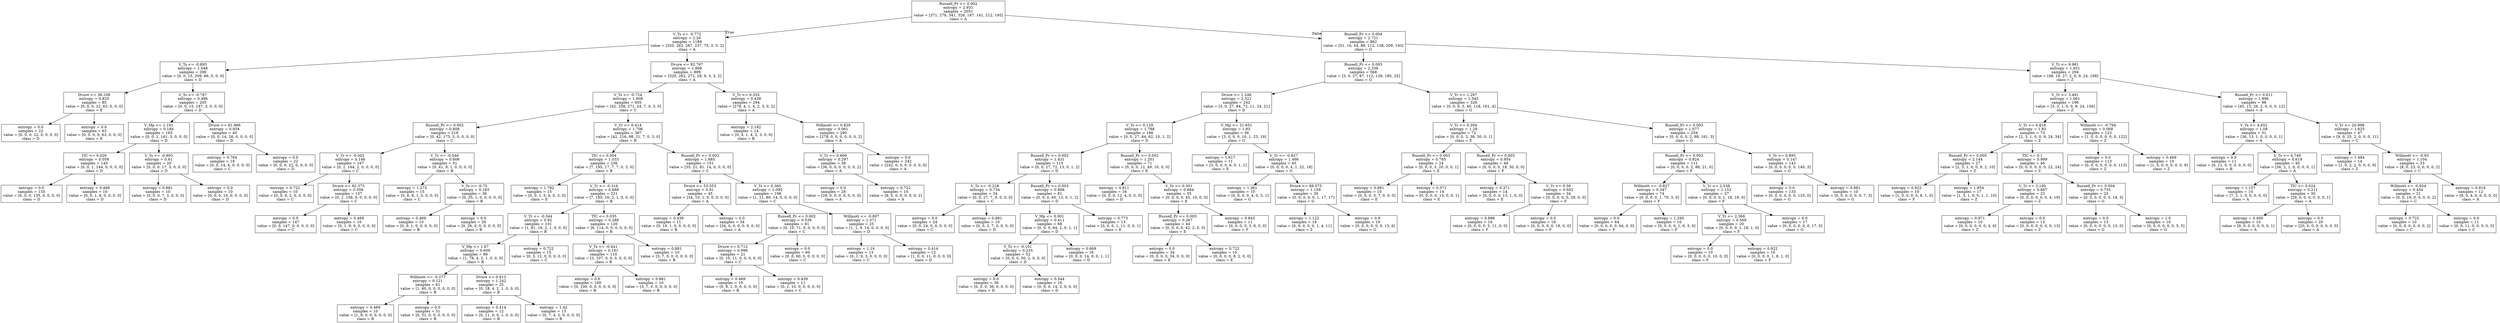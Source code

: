 digraph Tree {
node [shape=box] ;
0 [label="Russell_Pr <= 0.002\nentropy = 2.931\nsamples = 2051\nvalue = [371, 278, 341, 326, 187, 141, 212, 195]\nclass = A"] ;
1 [label="V_Ts <= -0.772\nentropy = 2.26\nsamples = 1189\nvalue = [320, 262, 287, 237, 75, 3, 3, 2]\nclass = A"] ;
0 -> 1 [labeldistance=2.5, labelangle=45, headlabel="True"] ;
2 [label="V_Ts <= -0.893\nentropy = 1.048\nsamples = 290\nvalue = [0, 0, 15, 209, 66, 0, 0, 0]\nclass = D"] ;
1 -> 2 ;
3 [label="Dvure <= 38.108\nentropy = 0.825\nsamples = 85\nvalue = [0, 0, 0, 22, 63, 0, 0, 0]\nclass = E"] ;
2 -> 3 ;
4 [label="entropy = 0.0\nsamples = 22\nvalue = [0, 0, 0, 22, 0, 0, 0, 0]\nclass = D"] ;
3 -> 4 ;
5 [label="entropy = 0.0\nsamples = 63\nvalue = [0, 0, 0, 0, 63, 0, 0, 0]\nclass = E"] ;
3 -> 5 ;
6 [label="V_Ts <= -0.787\nentropy = 0.486\nsamples = 205\nvalue = [0, 0, 15, 187, 3, 0, 0, 0]\nclass = D"] ;
2 -> 6 ;
7 [label="V_Mp <= 1.191\nentropy = 0.184\nsamples = 165\nvalue = [0, 0, 1, 161, 3, 0, 0, 0]\nclass = D"] ;
6 -> 7 ;
8 [label="TIC <= 0.026\nentropy = 0.059\nsamples = 145\nvalue = [0, 0, 1, 144, 0, 0, 0, 0]\nclass = D"] ;
7 -> 8 ;
9 [label="entropy = 0.0\nsamples = 135\nvalue = [0, 0, 0, 135, 0, 0, 0, 0]\nclass = D"] ;
8 -> 9 ;
10 [label="entropy = 0.469\nsamples = 10\nvalue = [0, 0, 1, 9, 0, 0, 0, 0]\nclass = D"] ;
8 -> 10 ;
11 [label="V_Ts <= -0.805\nentropy = 0.61\nsamples = 20\nvalue = [0, 0, 0, 17, 3, 0, 0, 0]\nclass = D"] ;
7 -> 11 ;
12 [label="entropy = 0.881\nsamples = 10\nvalue = [0, 0, 0, 7, 3, 0, 0, 0]\nclass = D"] ;
11 -> 12 ;
13 [label="entropy = 0.0\nsamples = 10\nvalue = [0, 0, 0, 10, 0, 0, 0, 0]\nclass = D"] ;
11 -> 13 ;
14 [label="Dvure <= 91.966\nentropy = 0.934\nsamples = 40\nvalue = [0, 0, 14, 26, 0, 0, 0, 0]\nclass = D"] ;
6 -> 14 ;
15 [label="entropy = 0.764\nsamples = 18\nvalue = [0, 0, 14, 4, 0, 0, 0, 0]\nclass = C"] ;
14 -> 15 ;
16 [label="entropy = 0.0\nsamples = 22\nvalue = [0, 0, 0, 22, 0, 0, 0, 0]\nclass = D"] ;
14 -> 16 ;
17 [label="Dvure <= 92.767\nentropy = 1.868\nsamples = 899\nvalue = [320, 262, 272, 28, 9, 3, 3, 2]\nclass = A"] ;
1 -> 17 ;
18 [label="V_Ts <= -0.724\nentropy = 1.608\nsamples = 605\nvalue = [42, 258, 271, 24, 7, 0, 3, 0]\nclass = C"] ;
17 -> 18 ;
19 [label="Russell_Pr <= 0.002\nentropy = 0.808\nsamples = 218\nvalue = [0, 42, 173, 3, 0, 0, 0, 0]\nclass = C"] ;
18 -> 19 ;
20 [label="V_Tr <= -0.502\nentropy = 0.146\nsamples = 167\nvalue = [0, 1, 164, 2, 0, 0, 0, 0]\nclass = C"] ;
19 -> 20 ;
21 [label="entropy = 0.722\nsamples = 10\nvalue = [0, 0, 8, 2, 0, 0, 0, 0]\nclass = C"] ;
20 -> 21 ;
22 [label="Dvure <= 92.373\nentropy = 0.056\nsamples = 157\nvalue = [0, 1, 156, 0, 0, 0, 0, 0]\nclass = C"] ;
20 -> 22 ;
23 [label="entropy = 0.0\nsamples = 147\nvalue = [0, 0, 147, 0, 0, 0, 0, 0]\nclass = C"] ;
22 -> 23 ;
24 [label="entropy = 0.469\nsamples = 10\nvalue = [0, 1, 9, 0, 0, 0, 0, 0]\nclass = C"] ;
22 -> 24 ;
25 [label="V_Tr <= -0.546\nentropy = 0.806\nsamples = 51\nvalue = [0, 41, 9, 1, 0, 0, 0, 0]\nclass = B"] ;
19 -> 25 ;
26 [label="entropy = 1.273\nsamples = 15\nvalue = [0, 6, 8, 1, 0, 0, 0, 0]\nclass = C"] ;
25 -> 26 ;
27 [label="V_Ts <= -0.75\nentropy = 0.183\nsamples = 36\nvalue = [0, 35, 1, 0, 0, 0, 0, 0]\nclass = B"] ;
25 -> 27 ;
28 [label="entropy = 0.469\nsamples = 10\nvalue = [0, 9, 1, 0, 0, 0, 0, 0]\nclass = B"] ;
27 -> 28 ;
29 [label="entropy = 0.0\nsamples = 26\nvalue = [0, 26, 0, 0, 0, 0, 0, 0]\nclass = B"] ;
27 -> 29 ;
30 [label="V_Tr <= 0.414\nentropy = 1.706\nsamples = 387\nvalue = [42, 216, 98, 21, 7, 0, 3, 0]\nclass = B"] ;
18 -> 30 ;
31 [label="TIC <= 0.004\nentropy = 1.033\nsamples = 236\nvalue = [7, 195, 17, 7, 7, 0, 3, 0]\nclass = B"] ;
30 -> 31 ;
32 [label="entropy = 1.782\nsamples = 15\nvalue = [0, 0, 1, 5, 6, 0, 3, 0]\nclass = E"] ;
31 -> 32 ;
33 [label="V_Tr <= -0.316\nentropy = 0.688\nsamples = 221\nvalue = [7, 195, 16, 2, 1, 0, 0, 0]\nclass = B"] ;
31 -> 33 ;
34 [label="V_Tr <= -0.344\nentropy = 0.92\nsamples = 101\nvalue = [1, 81, 16, 2, 1, 0, 0, 0]\nclass = B"] ;
33 -> 34 ;
35 [label="V_Mp <= 1.67\nentropy = 0.609\nsamples = 86\nvalue = [1, 78, 4, 2, 1, 0, 0, 0]\nclass = B"] ;
34 -> 35 ;
36 [label="Willmott <= -0.277\nentropy = 0.121\nsamples = 61\nvalue = [1, 60, 0, 0, 0, 0, 0, 0]\nclass = B"] ;
35 -> 36 ;
37 [label="entropy = 0.469\nsamples = 10\nvalue = [1, 9, 0, 0, 0, 0, 0, 0]\nclass = B"] ;
36 -> 37 ;
38 [label="entropy = 0.0\nsamples = 51\nvalue = [0, 51, 0, 0, 0, 0, 0, 0]\nclass = B"] ;
36 -> 38 ;
39 [label="Dvure <= 0.613\nentropy = 1.242\nsamples = 25\nvalue = [0, 18, 4, 2, 1, 0, 0, 0]\nclass = B"] ;
35 -> 39 ;
40 [label="entropy = 0.414\nsamples = 12\nvalue = [0, 11, 0, 0, 1, 0, 0, 0]\nclass = B"] ;
39 -> 40 ;
41 [label="entropy = 1.42\nsamples = 13\nvalue = [0, 7, 4, 2, 0, 0, 0, 0]\nclass = B"] ;
39 -> 41 ;
42 [label="entropy = 0.722\nsamples = 15\nvalue = [0, 3, 12, 0, 0, 0, 0, 0]\nclass = C"] ;
34 -> 42 ;
43 [label="TIC <= 0.035\nentropy = 0.286\nsamples = 120\nvalue = [6, 114, 0, 0, 0, 0, 0, 0]\nclass = B"] ;
33 -> 43 ;
44 [label="V_Ts <= -0.441\nentropy = 0.181\nsamples = 110\nvalue = [3, 107, 0, 0, 0, 0, 0, 0]\nclass = B"] ;
43 -> 44 ;
45 [label="entropy = 0.0\nsamples = 100\nvalue = [0, 100, 0, 0, 0, 0, 0, 0]\nclass = B"] ;
44 -> 45 ;
46 [label="entropy = 0.881\nsamples = 10\nvalue = [3, 7, 0, 0, 0, 0, 0, 0]\nclass = B"] ;
44 -> 46 ;
47 [label="entropy = 0.881\nsamples = 10\nvalue = [3, 7, 0, 0, 0, 0, 0, 0]\nclass = B"] ;
43 -> 47 ;
48 [label="Russell_Pr <= 0.002\nentropy = 1.685\nsamples = 151\nvalue = [35, 21, 81, 14, 0, 0, 0, 0]\nclass = C"] ;
30 -> 48 ;
49 [label="Dvure <= 53.353\nentropy = 0.91\nsamples = 45\nvalue = [34, 10, 1, 0, 0, 0, 0, 0]\nclass = A"] ;
48 -> 49 ;
50 [label="entropy = 0.439\nsamples = 11\nvalue = [0, 10, 1, 0, 0, 0, 0, 0]\nclass = B"] ;
49 -> 50 ;
51 [label="entropy = 0.0\nsamples = 34\nvalue = [34, 0, 0, 0, 0, 0, 0, 0]\nclass = A"] ;
49 -> 51 ;
52 [label="V_Ts <= 0.365\nentropy = 1.095\nsamples = 106\nvalue = [1, 11, 80, 14, 0, 0, 0, 0]\nclass = C"] ;
48 -> 52 ;
53 [label="Russell_Pr <= 0.002\nentropy = 0.539\nsamples = 81\nvalue = [0, 10, 71, 0, 0, 0, 0, 0]\nclass = C"] ;
52 -> 53 ;
54 [label="Dvure <= 0.712\nentropy = 0.998\nsamples = 21\nvalue = [0, 10, 11, 0, 0, 0, 0, 0]\nclass = C"] ;
53 -> 54 ;
55 [label="entropy = 0.469\nsamples = 10\nvalue = [0, 9, 1, 0, 0, 0, 0, 0]\nclass = B"] ;
54 -> 55 ;
56 [label="entropy = 0.439\nsamples = 11\nvalue = [0, 1, 10, 0, 0, 0, 0, 0]\nclass = C"] ;
54 -> 56 ;
57 [label="entropy = 0.0\nsamples = 60\nvalue = [0, 0, 60, 0, 0, 0, 0, 0]\nclass = C"] ;
53 -> 57 ;
58 [label="Willmott <= -0.807\nentropy = 1.371\nsamples = 25\nvalue = [1, 1, 9, 14, 0, 0, 0, 0]\nclass = D"] ;
52 -> 58 ;
59 [label="entropy = 1.14\nsamples = 13\nvalue = [0, 1, 9, 3, 0, 0, 0, 0]\nclass = C"] ;
58 -> 59 ;
60 [label="entropy = 0.414\nsamples = 12\nvalue = [1, 0, 0, 11, 0, 0, 0, 0]\nclass = D"] ;
58 -> 60 ;
61 [label="V_Tr <= 0.335\nentropy = 0.438\nsamples = 294\nvalue = [278, 4, 1, 4, 2, 3, 0, 2]\nclass = A"] ;
17 -> 61 ;
62 [label="entropy = 2.182\nsamples = 14\nvalue = [0, 4, 1, 4, 2, 3, 0, 0]\nclass = B"] ;
61 -> 62 ;
63 [label="Willmott <= 0.829\nentropy = 0.061\nsamples = 280\nvalue = [278, 0, 0, 0, 0, 0, 0, 2]\nclass = A"] ;
61 -> 63 ;
64 [label="V_Tr <= 0.669\nentropy = 0.297\nsamples = 38\nvalue = [36, 0, 0, 0, 0, 0, 0, 2]\nclass = A"] ;
63 -> 64 ;
65 [label="entropy = 0.0\nsamples = 28\nvalue = [28, 0, 0, 0, 0, 0, 0, 0]\nclass = A"] ;
64 -> 65 ;
66 [label="entropy = 0.722\nsamples = 10\nvalue = [8, 0, 0, 0, 0, 0, 0, 2]\nclass = A"] ;
64 -> 66 ;
67 [label="entropy = 0.0\nsamples = 242\nvalue = [242, 0, 0, 0, 0, 0, 0, 0]\nclass = A"] ;
63 -> 67 ;
68 [label="Russell_Pr <= 0.004\nentropy = 2.721\nsamples = 862\nvalue = [51, 16, 54, 89, 112, 138, 209, 193]\nclass = G"] ;
0 -> 68 [labeldistance=2.5, labelangle=-45, headlabel="False"] ;
69 [label="Russell_Pr <= 0.003\nentropy = 2.336\nsamples = 568\nvalue = [3, 0, 27, 87, 112, 129, 185, 25]\nclass = G"] ;
68 -> 69 ;
70 [label="Dvure <= 1.246\nentropy = 2.321\nsamples = 242\nvalue = [3, 0, 27, 84, 72, 11, 24, 21]\nclass = D"] ;
69 -> 70 ;
71 [label="V_Ts <= 0.129\nentropy = 1.788\nsamples = 186\nvalue = [0, 0, 27, 84, 62, 10, 1, 2]\nclass = D"] ;
70 -> 71 ;
72 [label="Russell_Pr <= 0.002\nentropy = 1.431\nsamples = 115\nvalue = [0, 0, 27, 72, 13, 0, 1, 2]\nclass = D"] ;
71 -> 72 ;
73 [label="V_Ts <= -0.228\nentropy = 0.734\nsamples = 34\nvalue = [0, 0, 27, 7, 0, 0, 0, 0]\nclass = C"] ;
72 -> 73 ;
74 [label="entropy = 0.0\nsamples = 24\nvalue = [0, 0, 24, 0, 0, 0, 0, 0]\nclass = C"] ;
73 -> 74 ;
75 [label="entropy = 0.881\nsamples = 10\nvalue = [0, 0, 3, 7, 0, 0, 0, 0]\nclass = D"] ;
73 -> 75 ;
76 [label="Russell_Pr <= 0.003\nentropy = 0.888\nsamples = 81\nvalue = [0, 0, 0, 65, 13, 0, 1, 2]\nclass = D"] ;
72 -> 76 ;
77 [label="V_Mp <= 0.001\nentropy = 0.411\nsamples = 68\nvalue = [0, 0, 0, 64, 2, 0, 1, 1]\nclass = D"] ;
76 -> 77 ;
78 [label="V_Ts <= -0.101\nentropy = 0.235\nsamples = 52\nvalue = [0, 0, 0, 50, 2, 0, 0, 0]\nclass = D"] ;
77 -> 78 ;
79 [label="entropy = 0.0\nsamples = 36\nvalue = [0, 0, 0, 36, 0, 0, 0, 0]\nclass = D"] ;
78 -> 79 ;
80 [label="entropy = 0.544\nsamples = 16\nvalue = [0, 0, 0, 14, 2, 0, 0, 0]\nclass = D"] ;
78 -> 80 ;
81 [label="entropy = 0.669\nsamples = 16\nvalue = [0, 0, 0, 14, 0, 0, 1, 1]\nclass = D"] ;
77 -> 81 ;
82 [label="entropy = 0.773\nsamples = 13\nvalue = [0, 0, 0, 1, 11, 0, 0, 1]\nclass = E"] ;
76 -> 82 ;
83 [label="Russell_Pr <= 0.002\nentropy = 1.201\nsamples = 71\nvalue = [0, 0, 0, 12, 49, 10, 0, 0]\nclass = E"] ;
71 -> 83 ;
84 [label="entropy = 0.811\nsamples = 16\nvalue = [0, 0, 0, 12, 4, 0, 0, 0]\nclass = D"] ;
83 -> 84 ;
85 [label="V_Ts <= 0.501\nentropy = 0.684\nsamples = 55\nvalue = [0, 0, 0, 0, 45, 10, 0, 0]\nclass = E"] ;
83 -> 85 ;
86 [label="Russell_Pr <= 0.003\nentropy = 0.267\nsamples = 44\nvalue = [0, 0, 0, 0, 42, 2, 0, 0]\nclass = E"] ;
85 -> 86 ;
87 [label="entropy = 0.0\nsamples = 34\nvalue = [0, 0, 0, 0, 34, 0, 0, 0]\nclass = E"] ;
86 -> 87 ;
88 [label="entropy = 0.722\nsamples = 10\nvalue = [0, 0, 0, 0, 8, 2, 0, 0]\nclass = E"] ;
86 -> 88 ;
89 [label="entropy = 0.845\nsamples = 11\nvalue = [0, 0, 0, 0, 3, 8, 0, 0]\nclass = F"] ;
85 -> 89 ;
90 [label="V_Mp <= 31.651\nentropy = 1.83\nsamples = 56\nvalue = [3, 0, 0, 0, 10, 1, 23, 19]\nclass = G"] ;
70 -> 90 ;
91 [label="entropy = 1.617\nsamples = 11\nvalue = [3, 0, 0, 0, 6, 0, 1, 1]\nclass = E"] ;
90 -> 91 ;
92 [label="V_Tr <= -0.827\nentropy = 1.466\nsamples = 45\nvalue = [0, 0, 0, 0, 4, 1, 22, 18]\nclass = G"] ;
90 -> 92 ;
93 [label="entropy = 1.361\nsamples = 10\nvalue = [0, 0, 0, 0, 4, 0, 5, 1]\nclass = G"] ;
92 -> 93 ;
94 [label="Dvure <= 88.075\nentropy = 1.159\nsamples = 35\nvalue = [0, 0, 0, 0, 0, 1, 17, 17]\nclass = G"] ;
92 -> 94 ;
95 [label="entropy = 1.122\nsamples = 16\nvalue = [0, 0, 0, 0, 0, 1, 4, 11]\nclass = Z"] ;
94 -> 95 ;
96 [label="entropy = 0.9\nsamples = 19\nvalue = [0, 0, 0, 0, 0, 0, 13, 6]\nclass = G"] ;
94 -> 96 ;
97 [label="V_Tr <= 1.297\nentropy = 1.545\nsamples = 326\nvalue = [0, 0, 0, 3, 40, 118, 161, 4]\nclass = G"] ;
69 -> 97 ;
98 [label="V_Tr <= 0.394\nentropy = 1.29\nsamples = 72\nvalue = [0, 0, 0, 3, 38, 30, 0, 1]\nclass = E"] ;
97 -> 98 ;
99 [label="Russell_Pr <= 0.003\nentropy = 0.785\nsamples = 24\nvalue = [0, 0, 0, 3, 20, 0, 0, 1]\nclass = E"] ;
98 -> 99 ;
100 [label="entropy = 0.881\nsamples = 10\nvalue = [0, 0, 0, 3, 7, 0, 0, 0]\nclass = E"] ;
99 -> 100 ;
101 [label="entropy = 0.371\nsamples = 14\nvalue = [0, 0, 0, 0, 13, 0, 0, 1]\nclass = E"] ;
99 -> 101 ;
102 [label="Russell_Pr <= 0.003\nentropy = 0.954\nsamples = 48\nvalue = [0, 0, 0, 0, 18, 30, 0, 0]\nclass = F"] ;
98 -> 102 ;
103 [label="entropy = 0.371\nsamples = 14\nvalue = [0, 0, 0, 0, 13, 1, 0, 0]\nclass = E"] ;
102 -> 103 ;
104 [label="V_Tr <= 0.59\nentropy = 0.602\nsamples = 34\nvalue = [0, 0, 0, 0, 5, 29, 0, 0]\nclass = F"] ;
102 -> 104 ;
105 [label="entropy = 0.896\nsamples = 16\nvalue = [0, 0, 0, 0, 5, 11, 0, 0]\nclass = F"] ;
104 -> 105 ;
106 [label="entropy = 0.0\nsamples = 18\nvalue = [0, 0, 0, 0, 0, 18, 0, 0]\nclass = F"] ;
104 -> 106 ;
107 [label="Russell_Pr <= 0.003\nentropy = 1.077\nsamples = 254\nvalue = [0, 0, 0, 0, 2, 88, 161, 3]\nclass = G"] ;
97 -> 107 ;
108 [label="Russell_Pr <= 0.003\nentropy = 0.824\nsamples = 111\nvalue = [0, 0, 0, 0, 2, 88, 21, 0]\nclass = F"] ;
107 -> 108 ;
109 [label="Willmott <= -0.827\nentropy = 0.347\nsamples = 74\nvalue = [0, 0, 0, 0, 1, 70, 3, 0]\nclass = F"] ;
108 -> 109 ;
110 [label="entropy = 0.0\nsamples = 64\nvalue = [0, 0, 0, 0, 0, 64, 0, 0]\nclass = F"] ;
109 -> 110 ;
111 [label="entropy = 1.295\nsamples = 10\nvalue = [0, 0, 0, 0, 1, 6, 3, 0]\nclass = F"] ;
109 -> 111 ;
112 [label="V_Tr <= 2.538\nentropy = 1.152\nsamples = 37\nvalue = [0, 0, 0, 0, 1, 18, 18, 0]\nclass = F"] ;
108 -> 112 ;
113 [label="V_Tr <= 2.366\nentropy = 0.569\nsamples = 20\nvalue = [0, 0, 0, 0, 1, 18, 1, 0]\nclass = F"] ;
112 -> 113 ;
114 [label="entropy = 0.0\nsamples = 10\nvalue = [0, 0, 0, 0, 0, 10, 0, 0]\nclass = F"] ;
113 -> 114 ;
115 [label="entropy = 0.922\nsamples = 10\nvalue = [0, 0, 0, 0, 1, 8, 1, 0]\nclass = F"] ;
113 -> 115 ;
116 [label="entropy = 0.0\nsamples = 17\nvalue = [0, 0, 0, 0, 0, 0, 17, 0]\nclass = G"] ;
112 -> 116 ;
117 [label="V_Ts <= 0.895\nentropy = 0.147\nsamples = 143\nvalue = [0, 0, 0, 0, 0, 0, 140, 3]\nclass = G"] ;
107 -> 117 ;
118 [label="entropy = 0.0\nsamples = 133\nvalue = [0, 0, 0, 0, 0, 0, 133, 0]\nclass = G"] ;
117 -> 118 ;
119 [label="entropy = 0.881\nsamples = 10\nvalue = [0, 0, 0, 0, 0, 0, 7, 3]\nclass = G"] ;
117 -> 119 ;
120 [label="V_Tr <= 9.981\nentropy = 1.931\nsamples = 294\nvalue = [48, 16, 27, 2, 0, 9, 24, 168]\nclass = Z"] ;
68 -> 120 ;
121 [label="V_Tr <= 3.491\nentropy = 1.061\nsamples = 196\nvalue = [3, 3, 1, 0, 0, 9, 24, 156]\nclass = Z"] ;
120 -> 121 ;
122 [label="V_Tr <= 0.816\nentropy = 1.83\nsamples = 73\nvalue = [2, 3, 1, 0, 0, 9, 24, 34]\nclass = Z"] ;
121 -> 122 ;
123 [label="Russell_Pr <= 0.005\nentropy = 2.144\nsamples = 27\nvalue = [2, 3, 1, 0, 0, 9, 2, 10]\nclass = Z"] ;
122 -> 123 ;
124 [label="entropy = 0.922\nsamples = 10\nvalue = [1, 0, 0, 0, 0, 8, 1, 0]\nclass = F"] ;
123 -> 124 ;
125 [label="entropy = 1.854\nsamples = 17\nvalue = [1, 3, 1, 0, 0, 1, 1, 10]\nclass = Z"] ;
123 -> 125 ;
126 [label="TIC <= 0.1\nentropy = 0.999\nsamples = 46\nvalue = [0, 0, 0, 0, 0, 0, 22, 24]\nclass = Z"] ;
122 -> 126 ;
127 [label="V_Tr <= 3.195\nentropy = 0.667\nsamples = 23\nvalue = [0, 0, 0, 0, 0, 0, 4, 19]\nclass = Z"] ;
126 -> 127 ;
128 [label="entropy = 0.971\nsamples = 10\nvalue = [0, 0, 0, 0, 0, 0, 4, 6]\nclass = Z"] ;
127 -> 128 ;
129 [label="entropy = 0.0\nsamples = 13\nvalue = [0, 0, 0, 0, 0, 0, 0, 13]\nclass = Z"] ;
127 -> 129 ;
130 [label="Russell_Pr <= 0.004\nentropy = 0.755\nsamples = 23\nvalue = [0, 0, 0, 0, 0, 0, 18, 5]\nclass = G"] ;
126 -> 130 ;
131 [label="entropy = 0.0\nsamples = 13\nvalue = [0, 0, 0, 0, 0, 0, 13, 0]\nclass = G"] ;
130 -> 131 ;
132 [label="entropy = 1.0\nsamples = 10\nvalue = [0, 0, 0, 0, 0, 0, 5, 5]\nclass = G"] ;
130 -> 132 ;
133 [label="Willmott <= -0.794\nentropy = 0.068\nsamples = 123\nvalue = [1, 0, 0, 0, 0, 0, 0, 122]\nclass = Z"] ;
121 -> 133 ;
134 [label="entropy = 0.0\nsamples = 113\nvalue = [0, 0, 0, 0, 0, 0, 0, 113]\nclass = Z"] ;
133 -> 134 ;
135 [label="entropy = 0.469\nsamples = 10\nvalue = [1, 0, 0, 0, 0, 0, 0, 9]\nclass = Z"] ;
133 -> 135 ;
136 [label="Russell_Pr <= 0.011\nentropy = 1.896\nsamples = 98\nvalue = [45, 13, 26, 2, 0, 0, 0, 12]\nclass = A"] ;
120 -> 136 ;
137 [label="V_Ts <= 4.652\nentropy = 1.08\nsamples = 51\nvalue = [36, 13, 1, 0, 0, 0, 0, 1]\nclass = A"] ;
136 -> 137 ;
138 [label="entropy = 0.0\nsamples = 11\nvalue = [0, 11, 0, 0, 0, 0, 0, 0]\nclass = B"] ;
137 -> 138 ;
139 [label="V_Ts <= 4.749\nentropy = 0.619\nsamples = 40\nvalue = [36, 2, 1, 0, 0, 0, 0, 1]\nclass = A"] ;
137 -> 139 ;
140 [label="entropy = 1.157\nsamples = 10\nvalue = [7, 2, 1, 0, 0, 0, 0, 0]\nclass = A"] ;
139 -> 140 ;
141 [label="TIC <= 0.024\nentropy = 0.211\nsamples = 30\nvalue = [29, 0, 0, 0, 0, 0, 0, 1]\nclass = A"] ;
139 -> 141 ;
142 [label="entropy = 0.469\nsamples = 10\nvalue = [9, 0, 0, 0, 0, 0, 0, 1]\nclass = A"] ;
141 -> 142 ;
143 [label="entropy = 0.0\nsamples = 20\nvalue = [20, 0, 0, 0, 0, 0, 0, 0]\nclass = A"] ;
141 -> 143 ;
144 [label="V_Tr <= 20.998\nentropy = 1.625\nsamples = 47\nvalue = [9, 0, 25, 2, 0, 0, 0, 11]\nclass = C"] ;
136 -> 144 ;
145 [label="entropy = 1.484\nsamples = 14\nvalue = [1, 0, 2, 2, 0, 0, 0, 9]\nclass = Z"] ;
144 -> 145 ;
146 [label="Willmott <= -0.93\nentropy = 1.104\nsamples = 33\nvalue = [8, 0, 23, 0, 0, 0, 0, 2]\nclass = C"] ;
144 -> 146 ;
147 [label="Willmott <= -0.934\nentropy = 0.454\nsamples = 21\nvalue = [0, 0, 19, 0, 0, 0, 0, 2]\nclass = C"] ;
146 -> 147 ;
148 [label="entropy = 0.722\nsamples = 10\nvalue = [0, 0, 8, 0, 0, 0, 0, 2]\nclass = C"] ;
147 -> 148 ;
149 [label="entropy = 0.0\nsamples = 11\nvalue = [0, 0, 11, 0, 0, 0, 0, 0]\nclass = C"] ;
147 -> 149 ;
150 [label="entropy = 0.918\nsamples = 12\nvalue = [8, 0, 4, 0, 0, 0, 0, 0]\nclass = A"] ;
146 -> 150 ;
}